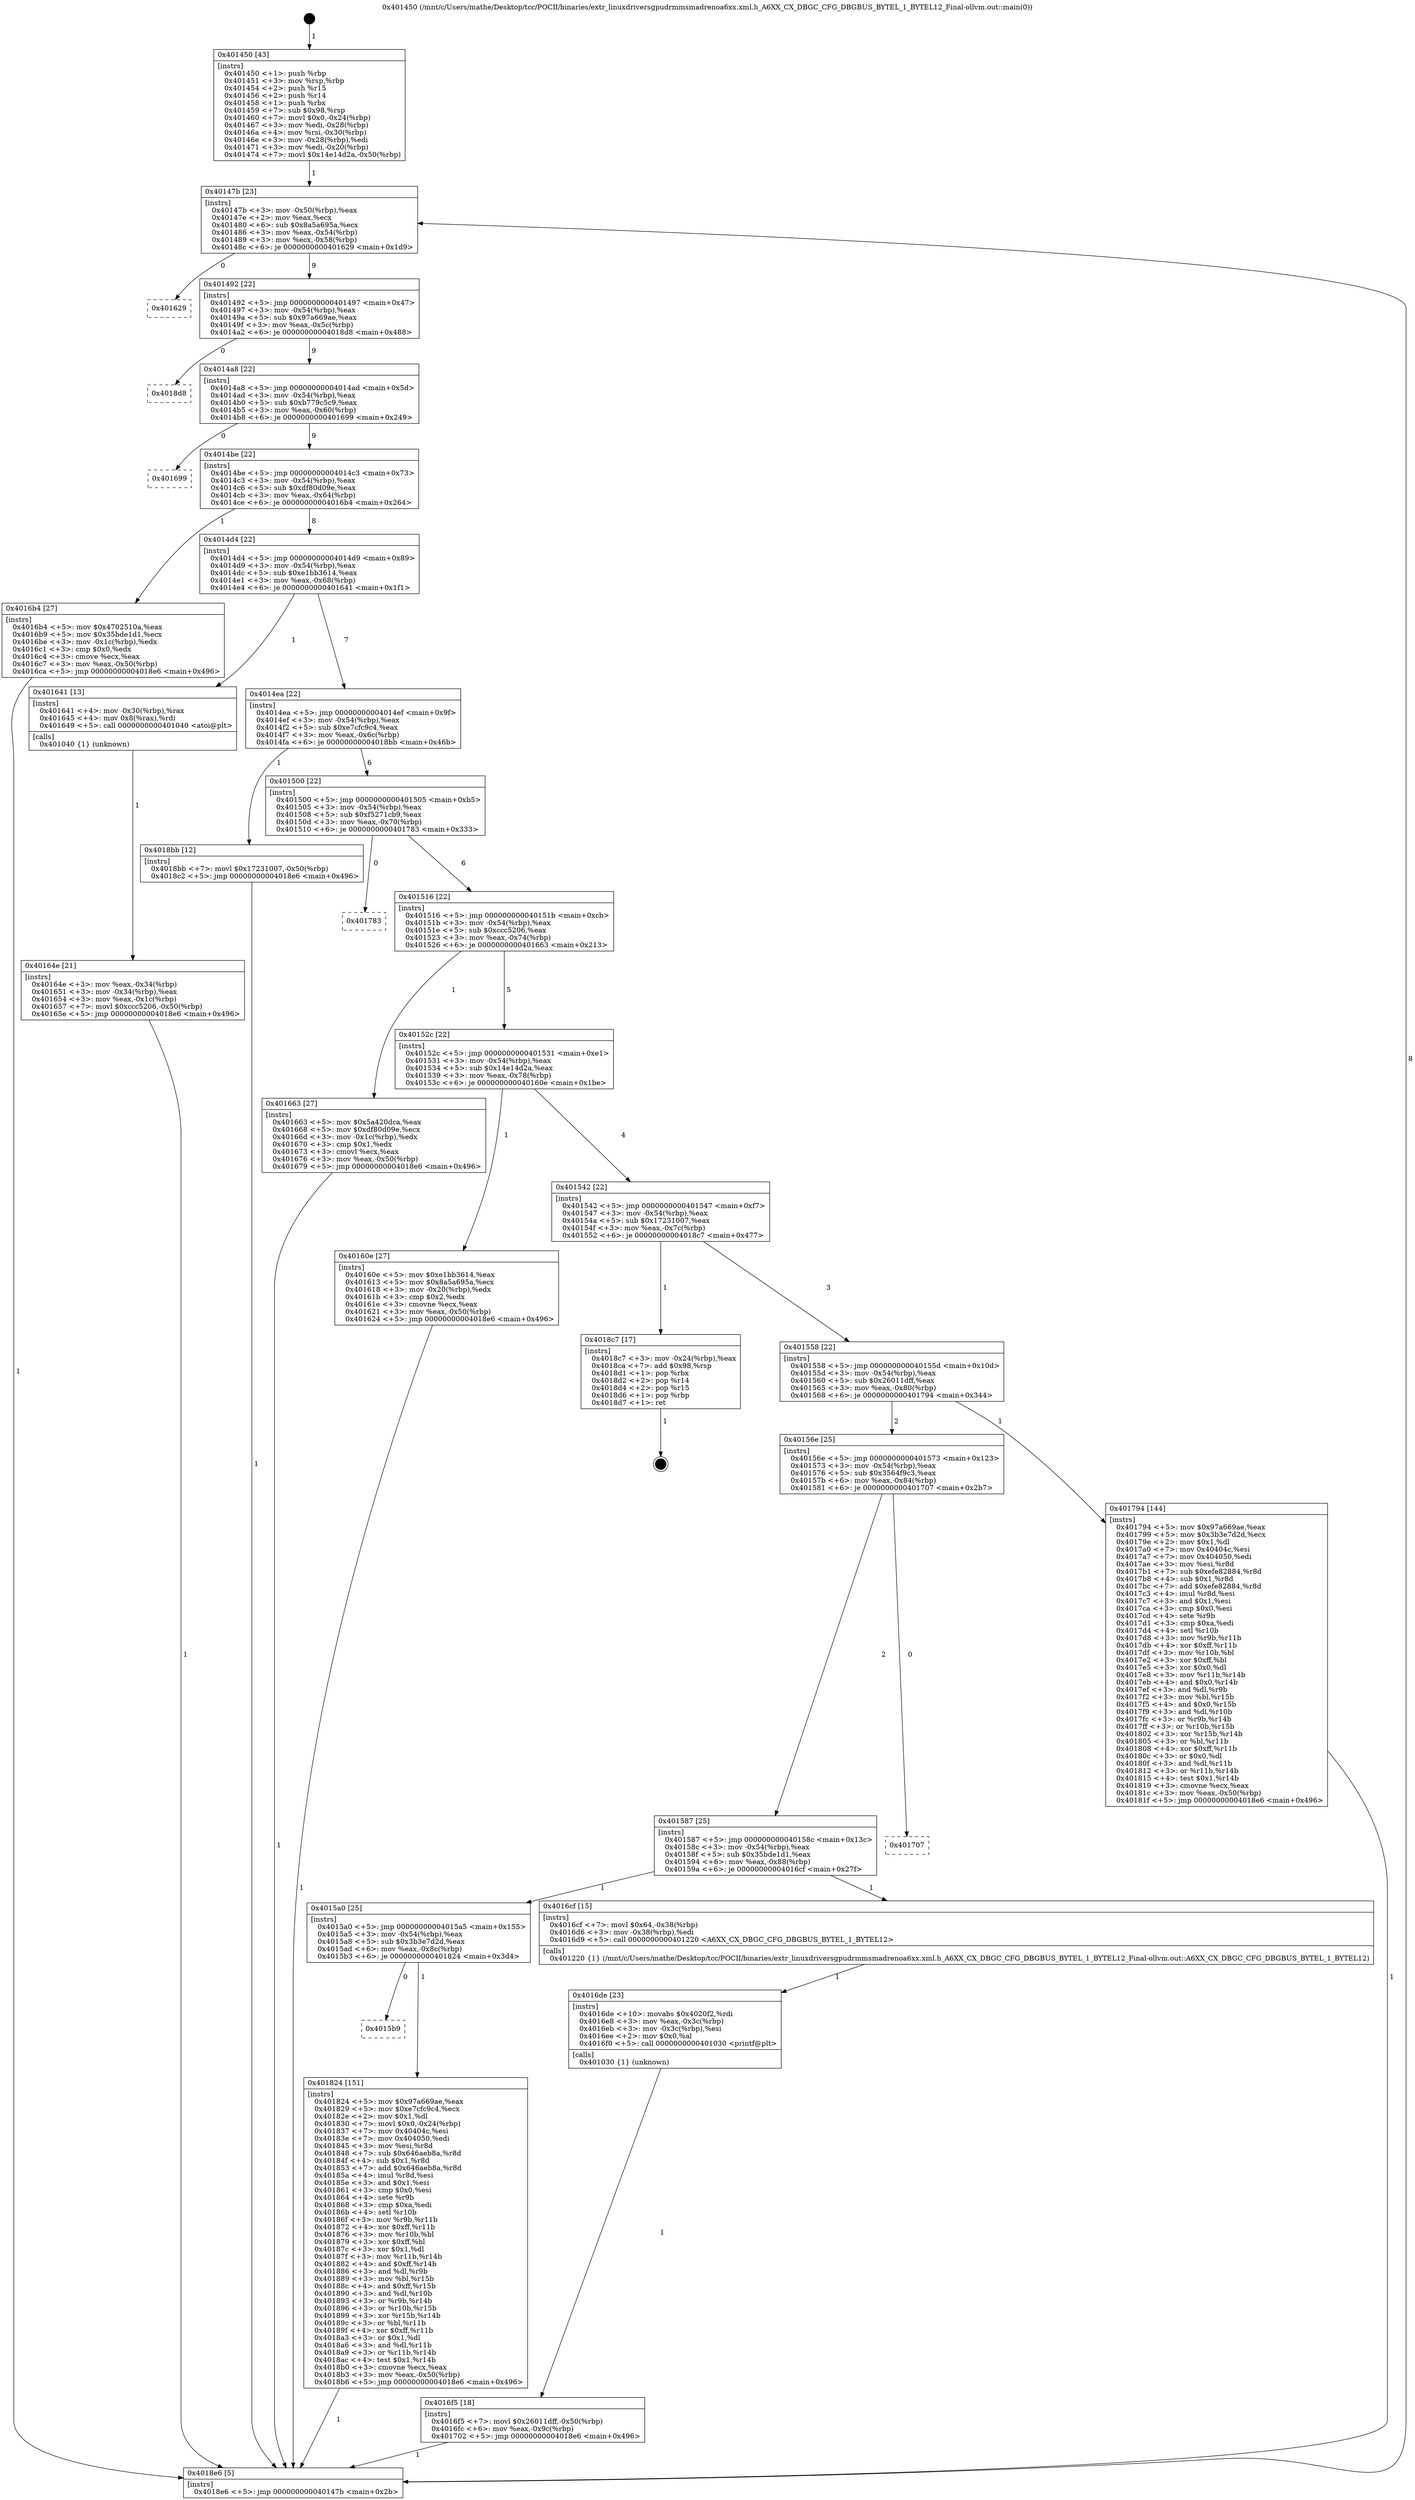 digraph "0x401450" {
  label = "0x401450 (/mnt/c/Users/mathe/Desktop/tcc/POCII/binaries/extr_linuxdriversgpudrmmsmadrenoa6xx.xml.h_A6XX_CX_DBGC_CFG_DBGBUS_BYTEL_1_BYTEL12_Final-ollvm.out::main(0))"
  labelloc = "t"
  node[shape=record]

  Entry [label="",width=0.3,height=0.3,shape=circle,fillcolor=black,style=filled]
  "0x40147b" [label="{
     0x40147b [23]\l
     | [instrs]\l
     &nbsp;&nbsp;0x40147b \<+3\>: mov -0x50(%rbp),%eax\l
     &nbsp;&nbsp;0x40147e \<+2\>: mov %eax,%ecx\l
     &nbsp;&nbsp;0x401480 \<+6\>: sub $0x8a5a695a,%ecx\l
     &nbsp;&nbsp;0x401486 \<+3\>: mov %eax,-0x54(%rbp)\l
     &nbsp;&nbsp;0x401489 \<+3\>: mov %ecx,-0x58(%rbp)\l
     &nbsp;&nbsp;0x40148c \<+6\>: je 0000000000401629 \<main+0x1d9\>\l
  }"]
  "0x401629" [label="{
     0x401629\l
  }", style=dashed]
  "0x401492" [label="{
     0x401492 [22]\l
     | [instrs]\l
     &nbsp;&nbsp;0x401492 \<+5\>: jmp 0000000000401497 \<main+0x47\>\l
     &nbsp;&nbsp;0x401497 \<+3\>: mov -0x54(%rbp),%eax\l
     &nbsp;&nbsp;0x40149a \<+5\>: sub $0x97a669ae,%eax\l
     &nbsp;&nbsp;0x40149f \<+3\>: mov %eax,-0x5c(%rbp)\l
     &nbsp;&nbsp;0x4014a2 \<+6\>: je 00000000004018d8 \<main+0x488\>\l
  }"]
  Exit [label="",width=0.3,height=0.3,shape=circle,fillcolor=black,style=filled,peripheries=2]
  "0x4018d8" [label="{
     0x4018d8\l
  }", style=dashed]
  "0x4014a8" [label="{
     0x4014a8 [22]\l
     | [instrs]\l
     &nbsp;&nbsp;0x4014a8 \<+5\>: jmp 00000000004014ad \<main+0x5d\>\l
     &nbsp;&nbsp;0x4014ad \<+3\>: mov -0x54(%rbp),%eax\l
     &nbsp;&nbsp;0x4014b0 \<+5\>: sub $0xb779c5c9,%eax\l
     &nbsp;&nbsp;0x4014b5 \<+3\>: mov %eax,-0x60(%rbp)\l
     &nbsp;&nbsp;0x4014b8 \<+6\>: je 0000000000401699 \<main+0x249\>\l
  }"]
  "0x4015b9" [label="{
     0x4015b9\l
  }", style=dashed]
  "0x401699" [label="{
     0x401699\l
  }", style=dashed]
  "0x4014be" [label="{
     0x4014be [22]\l
     | [instrs]\l
     &nbsp;&nbsp;0x4014be \<+5\>: jmp 00000000004014c3 \<main+0x73\>\l
     &nbsp;&nbsp;0x4014c3 \<+3\>: mov -0x54(%rbp),%eax\l
     &nbsp;&nbsp;0x4014c6 \<+5\>: sub $0xdf80d09e,%eax\l
     &nbsp;&nbsp;0x4014cb \<+3\>: mov %eax,-0x64(%rbp)\l
     &nbsp;&nbsp;0x4014ce \<+6\>: je 00000000004016b4 \<main+0x264\>\l
  }"]
  "0x401824" [label="{
     0x401824 [151]\l
     | [instrs]\l
     &nbsp;&nbsp;0x401824 \<+5\>: mov $0x97a669ae,%eax\l
     &nbsp;&nbsp;0x401829 \<+5\>: mov $0xe7cfc9c4,%ecx\l
     &nbsp;&nbsp;0x40182e \<+2\>: mov $0x1,%dl\l
     &nbsp;&nbsp;0x401830 \<+7\>: movl $0x0,-0x24(%rbp)\l
     &nbsp;&nbsp;0x401837 \<+7\>: mov 0x40404c,%esi\l
     &nbsp;&nbsp;0x40183e \<+7\>: mov 0x404050,%edi\l
     &nbsp;&nbsp;0x401845 \<+3\>: mov %esi,%r8d\l
     &nbsp;&nbsp;0x401848 \<+7\>: sub $0x646aeb8a,%r8d\l
     &nbsp;&nbsp;0x40184f \<+4\>: sub $0x1,%r8d\l
     &nbsp;&nbsp;0x401853 \<+7\>: add $0x646aeb8a,%r8d\l
     &nbsp;&nbsp;0x40185a \<+4\>: imul %r8d,%esi\l
     &nbsp;&nbsp;0x40185e \<+3\>: and $0x1,%esi\l
     &nbsp;&nbsp;0x401861 \<+3\>: cmp $0x0,%esi\l
     &nbsp;&nbsp;0x401864 \<+4\>: sete %r9b\l
     &nbsp;&nbsp;0x401868 \<+3\>: cmp $0xa,%edi\l
     &nbsp;&nbsp;0x40186b \<+4\>: setl %r10b\l
     &nbsp;&nbsp;0x40186f \<+3\>: mov %r9b,%r11b\l
     &nbsp;&nbsp;0x401872 \<+4\>: xor $0xff,%r11b\l
     &nbsp;&nbsp;0x401876 \<+3\>: mov %r10b,%bl\l
     &nbsp;&nbsp;0x401879 \<+3\>: xor $0xff,%bl\l
     &nbsp;&nbsp;0x40187c \<+3\>: xor $0x1,%dl\l
     &nbsp;&nbsp;0x40187f \<+3\>: mov %r11b,%r14b\l
     &nbsp;&nbsp;0x401882 \<+4\>: and $0xff,%r14b\l
     &nbsp;&nbsp;0x401886 \<+3\>: and %dl,%r9b\l
     &nbsp;&nbsp;0x401889 \<+3\>: mov %bl,%r15b\l
     &nbsp;&nbsp;0x40188c \<+4\>: and $0xff,%r15b\l
     &nbsp;&nbsp;0x401890 \<+3\>: and %dl,%r10b\l
     &nbsp;&nbsp;0x401893 \<+3\>: or %r9b,%r14b\l
     &nbsp;&nbsp;0x401896 \<+3\>: or %r10b,%r15b\l
     &nbsp;&nbsp;0x401899 \<+3\>: xor %r15b,%r14b\l
     &nbsp;&nbsp;0x40189c \<+3\>: or %bl,%r11b\l
     &nbsp;&nbsp;0x40189f \<+4\>: xor $0xff,%r11b\l
     &nbsp;&nbsp;0x4018a3 \<+3\>: or $0x1,%dl\l
     &nbsp;&nbsp;0x4018a6 \<+3\>: and %dl,%r11b\l
     &nbsp;&nbsp;0x4018a9 \<+3\>: or %r11b,%r14b\l
     &nbsp;&nbsp;0x4018ac \<+4\>: test $0x1,%r14b\l
     &nbsp;&nbsp;0x4018b0 \<+3\>: cmovne %ecx,%eax\l
     &nbsp;&nbsp;0x4018b3 \<+3\>: mov %eax,-0x50(%rbp)\l
     &nbsp;&nbsp;0x4018b6 \<+5\>: jmp 00000000004018e6 \<main+0x496\>\l
  }"]
  "0x4016b4" [label="{
     0x4016b4 [27]\l
     | [instrs]\l
     &nbsp;&nbsp;0x4016b4 \<+5\>: mov $0x4702510a,%eax\l
     &nbsp;&nbsp;0x4016b9 \<+5\>: mov $0x35bde1d1,%ecx\l
     &nbsp;&nbsp;0x4016be \<+3\>: mov -0x1c(%rbp),%edx\l
     &nbsp;&nbsp;0x4016c1 \<+3\>: cmp $0x0,%edx\l
     &nbsp;&nbsp;0x4016c4 \<+3\>: cmove %ecx,%eax\l
     &nbsp;&nbsp;0x4016c7 \<+3\>: mov %eax,-0x50(%rbp)\l
     &nbsp;&nbsp;0x4016ca \<+5\>: jmp 00000000004018e6 \<main+0x496\>\l
  }"]
  "0x4014d4" [label="{
     0x4014d4 [22]\l
     | [instrs]\l
     &nbsp;&nbsp;0x4014d4 \<+5\>: jmp 00000000004014d9 \<main+0x89\>\l
     &nbsp;&nbsp;0x4014d9 \<+3\>: mov -0x54(%rbp),%eax\l
     &nbsp;&nbsp;0x4014dc \<+5\>: sub $0xe1bb3614,%eax\l
     &nbsp;&nbsp;0x4014e1 \<+3\>: mov %eax,-0x68(%rbp)\l
     &nbsp;&nbsp;0x4014e4 \<+6\>: je 0000000000401641 \<main+0x1f1\>\l
  }"]
  "0x4016f5" [label="{
     0x4016f5 [18]\l
     | [instrs]\l
     &nbsp;&nbsp;0x4016f5 \<+7\>: movl $0x26011dff,-0x50(%rbp)\l
     &nbsp;&nbsp;0x4016fc \<+6\>: mov %eax,-0x9c(%rbp)\l
     &nbsp;&nbsp;0x401702 \<+5\>: jmp 00000000004018e6 \<main+0x496\>\l
  }"]
  "0x401641" [label="{
     0x401641 [13]\l
     | [instrs]\l
     &nbsp;&nbsp;0x401641 \<+4\>: mov -0x30(%rbp),%rax\l
     &nbsp;&nbsp;0x401645 \<+4\>: mov 0x8(%rax),%rdi\l
     &nbsp;&nbsp;0x401649 \<+5\>: call 0000000000401040 \<atoi@plt\>\l
     | [calls]\l
     &nbsp;&nbsp;0x401040 \{1\} (unknown)\l
  }"]
  "0x4014ea" [label="{
     0x4014ea [22]\l
     | [instrs]\l
     &nbsp;&nbsp;0x4014ea \<+5\>: jmp 00000000004014ef \<main+0x9f\>\l
     &nbsp;&nbsp;0x4014ef \<+3\>: mov -0x54(%rbp),%eax\l
     &nbsp;&nbsp;0x4014f2 \<+5\>: sub $0xe7cfc9c4,%eax\l
     &nbsp;&nbsp;0x4014f7 \<+3\>: mov %eax,-0x6c(%rbp)\l
     &nbsp;&nbsp;0x4014fa \<+6\>: je 00000000004018bb \<main+0x46b\>\l
  }"]
  "0x4016de" [label="{
     0x4016de [23]\l
     | [instrs]\l
     &nbsp;&nbsp;0x4016de \<+10\>: movabs $0x4020f2,%rdi\l
     &nbsp;&nbsp;0x4016e8 \<+3\>: mov %eax,-0x3c(%rbp)\l
     &nbsp;&nbsp;0x4016eb \<+3\>: mov -0x3c(%rbp),%esi\l
     &nbsp;&nbsp;0x4016ee \<+2\>: mov $0x0,%al\l
     &nbsp;&nbsp;0x4016f0 \<+5\>: call 0000000000401030 \<printf@plt\>\l
     | [calls]\l
     &nbsp;&nbsp;0x401030 \{1\} (unknown)\l
  }"]
  "0x4018bb" [label="{
     0x4018bb [12]\l
     | [instrs]\l
     &nbsp;&nbsp;0x4018bb \<+7\>: movl $0x17231007,-0x50(%rbp)\l
     &nbsp;&nbsp;0x4018c2 \<+5\>: jmp 00000000004018e6 \<main+0x496\>\l
  }"]
  "0x401500" [label="{
     0x401500 [22]\l
     | [instrs]\l
     &nbsp;&nbsp;0x401500 \<+5\>: jmp 0000000000401505 \<main+0xb5\>\l
     &nbsp;&nbsp;0x401505 \<+3\>: mov -0x54(%rbp),%eax\l
     &nbsp;&nbsp;0x401508 \<+5\>: sub $0xf5271cb9,%eax\l
     &nbsp;&nbsp;0x40150d \<+3\>: mov %eax,-0x70(%rbp)\l
     &nbsp;&nbsp;0x401510 \<+6\>: je 0000000000401783 \<main+0x333\>\l
  }"]
  "0x4015a0" [label="{
     0x4015a0 [25]\l
     | [instrs]\l
     &nbsp;&nbsp;0x4015a0 \<+5\>: jmp 00000000004015a5 \<main+0x155\>\l
     &nbsp;&nbsp;0x4015a5 \<+3\>: mov -0x54(%rbp),%eax\l
     &nbsp;&nbsp;0x4015a8 \<+5\>: sub $0x3b3e7d2d,%eax\l
     &nbsp;&nbsp;0x4015ad \<+6\>: mov %eax,-0x8c(%rbp)\l
     &nbsp;&nbsp;0x4015b3 \<+6\>: je 0000000000401824 \<main+0x3d4\>\l
  }"]
  "0x401783" [label="{
     0x401783\l
  }", style=dashed]
  "0x401516" [label="{
     0x401516 [22]\l
     | [instrs]\l
     &nbsp;&nbsp;0x401516 \<+5\>: jmp 000000000040151b \<main+0xcb\>\l
     &nbsp;&nbsp;0x40151b \<+3\>: mov -0x54(%rbp),%eax\l
     &nbsp;&nbsp;0x40151e \<+5\>: sub $0xccc5206,%eax\l
     &nbsp;&nbsp;0x401523 \<+3\>: mov %eax,-0x74(%rbp)\l
     &nbsp;&nbsp;0x401526 \<+6\>: je 0000000000401663 \<main+0x213\>\l
  }"]
  "0x4016cf" [label="{
     0x4016cf [15]\l
     | [instrs]\l
     &nbsp;&nbsp;0x4016cf \<+7\>: movl $0x64,-0x38(%rbp)\l
     &nbsp;&nbsp;0x4016d6 \<+3\>: mov -0x38(%rbp),%edi\l
     &nbsp;&nbsp;0x4016d9 \<+5\>: call 0000000000401220 \<A6XX_CX_DBGC_CFG_DBGBUS_BYTEL_1_BYTEL12\>\l
     | [calls]\l
     &nbsp;&nbsp;0x401220 \{1\} (/mnt/c/Users/mathe/Desktop/tcc/POCII/binaries/extr_linuxdriversgpudrmmsmadrenoa6xx.xml.h_A6XX_CX_DBGC_CFG_DBGBUS_BYTEL_1_BYTEL12_Final-ollvm.out::A6XX_CX_DBGC_CFG_DBGBUS_BYTEL_1_BYTEL12)\l
  }"]
  "0x401663" [label="{
     0x401663 [27]\l
     | [instrs]\l
     &nbsp;&nbsp;0x401663 \<+5\>: mov $0x5a420dca,%eax\l
     &nbsp;&nbsp;0x401668 \<+5\>: mov $0xdf80d09e,%ecx\l
     &nbsp;&nbsp;0x40166d \<+3\>: mov -0x1c(%rbp),%edx\l
     &nbsp;&nbsp;0x401670 \<+3\>: cmp $0x1,%edx\l
     &nbsp;&nbsp;0x401673 \<+3\>: cmovl %ecx,%eax\l
     &nbsp;&nbsp;0x401676 \<+3\>: mov %eax,-0x50(%rbp)\l
     &nbsp;&nbsp;0x401679 \<+5\>: jmp 00000000004018e6 \<main+0x496\>\l
  }"]
  "0x40152c" [label="{
     0x40152c [22]\l
     | [instrs]\l
     &nbsp;&nbsp;0x40152c \<+5\>: jmp 0000000000401531 \<main+0xe1\>\l
     &nbsp;&nbsp;0x401531 \<+3\>: mov -0x54(%rbp),%eax\l
     &nbsp;&nbsp;0x401534 \<+5\>: sub $0x14e14d2a,%eax\l
     &nbsp;&nbsp;0x401539 \<+3\>: mov %eax,-0x78(%rbp)\l
     &nbsp;&nbsp;0x40153c \<+6\>: je 000000000040160e \<main+0x1be\>\l
  }"]
  "0x401587" [label="{
     0x401587 [25]\l
     | [instrs]\l
     &nbsp;&nbsp;0x401587 \<+5\>: jmp 000000000040158c \<main+0x13c\>\l
     &nbsp;&nbsp;0x40158c \<+3\>: mov -0x54(%rbp),%eax\l
     &nbsp;&nbsp;0x40158f \<+5\>: sub $0x35bde1d1,%eax\l
     &nbsp;&nbsp;0x401594 \<+6\>: mov %eax,-0x88(%rbp)\l
     &nbsp;&nbsp;0x40159a \<+6\>: je 00000000004016cf \<main+0x27f\>\l
  }"]
  "0x40160e" [label="{
     0x40160e [27]\l
     | [instrs]\l
     &nbsp;&nbsp;0x40160e \<+5\>: mov $0xe1bb3614,%eax\l
     &nbsp;&nbsp;0x401613 \<+5\>: mov $0x8a5a695a,%ecx\l
     &nbsp;&nbsp;0x401618 \<+3\>: mov -0x20(%rbp),%edx\l
     &nbsp;&nbsp;0x40161b \<+3\>: cmp $0x2,%edx\l
     &nbsp;&nbsp;0x40161e \<+3\>: cmovne %ecx,%eax\l
     &nbsp;&nbsp;0x401621 \<+3\>: mov %eax,-0x50(%rbp)\l
     &nbsp;&nbsp;0x401624 \<+5\>: jmp 00000000004018e6 \<main+0x496\>\l
  }"]
  "0x401542" [label="{
     0x401542 [22]\l
     | [instrs]\l
     &nbsp;&nbsp;0x401542 \<+5\>: jmp 0000000000401547 \<main+0xf7\>\l
     &nbsp;&nbsp;0x401547 \<+3\>: mov -0x54(%rbp),%eax\l
     &nbsp;&nbsp;0x40154a \<+5\>: sub $0x17231007,%eax\l
     &nbsp;&nbsp;0x40154f \<+3\>: mov %eax,-0x7c(%rbp)\l
     &nbsp;&nbsp;0x401552 \<+6\>: je 00000000004018c7 \<main+0x477\>\l
  }"]
  "0x4018e6" [label="{
     0x4018e6 [5]\l
     | [instrs]\l
     &nbsp;&nbsp;0x4018e6 \<+5\>: jmp 000000000040147b \<main+0x2b\>\l
  }"]
  "0x401450" [label="{
     0x401450 [43]\l
     | [instrs]\l
     &nbsp;&nbsp;0x401450 \<+1\>: push %rbp\l
     &nbsp;&nbsp;0x401451 \<+3\>: mov %rsp,%rbp\l
     &nbsp;&nbsp;0x401454 \<+2\>: push %r15\l
     &nbsp;&nbsp;0x401456 \<+2\>: push %r14\l
     &nbsp;&nbsp;0x401458 \<+1\>: push %rbx\l
     &nbsp;&nbsp;0x401459 \<+7\>: sub $0x98,%rsp\l
     &nbsp;&nbsp;0x401460 \<+7\>: movl $0x0,-0x24(%rbp)\l
     &nbsp;&nbsp;0x401467 \<+3\>: mov %edi,-0x28(%rbp)\l
     &nbsp;&nbsp;0x40146a \<+4\>: mov %rsi,-0x30(%rbp)\l
     &nbsp;&nbsp;0x40146e \<+3\>: mov -0x28(%rbp),%edi\l
     &nbsp;&nbsp;0x401471 \<+3\>: mov %edi,-0x20(%rbp)\l
     &nbsp;&nbsp;0x401474 \<+7\>: movl $0x14e14d2a,-0x50(%rbp)\l
  }"]
  "0x40164e" [label="{
     0x40164e [21]\l
     | [instrs]\l
     &nbsp;&nbsp;0x40164e \<+3\>: mov %eax,-0x34(%rbp)\l
     &nbsp;&nbsp;0x401651 \<+3\>: mov -0x34(%rbp),%eax\l
     &nbsp;&nbsp;0x401654 \<+3\>: mov %eax,-0x1c(%rbp)\l
     &nbsp;&nbsp;0x401657 \<+7\>: movl $0xccc5206,-0x50(%rbp)\l
     &nbsp;&nbsp;0x40165e \<+5\>: jmp 00000000004018e6 \<main+0x496\>\l
  }"]
  "0x401707" [label="{
     0x401707\l
  }", style=dashed]
  "0x4018c7" [label="{
     0x4018c7 [17]\l
     | [instrs]\l
     &nbsp;&nbsp;0x4018c7 \<+3\>: mov -0x24(%rbp),%eax\l
     &nbsp;&nbsp;0x4018ca \<+7\>: add $0x98,%rsp\l
     &nbsp;&nbsp;0x4018d1 \<+1\>: pop %rbx\l
     &nbsp;&nbsp;0x4018d2 \<+2\>: pop %r14\l
     &nbsp;&nbsp;0x4018d4 \<+2\>: pop %r15\l
     &nbsp;&nbsp;0x4018d6 \<+1\>: pop %rbp\l
     &nbsp;&nbsp;0x4018d7 \<+1\>: ret\l
  }"]
  "0x401558" [label="{
     0x401558 [22]\l
     | [instrs]\l
     &nbsp;&nbsp;0x401558 \<+5\>: jmp 000000000040155d \<main+0x10d\>\l
     &nbsp;&nbsp;0x40155d \<+3\>: mov -0x54(%rbp),%eax\l
     &nbsp;&nbsp;0x401560 \<+5\>: sub $0x26011dff,%eax\l
     &nbsp;&nbsp;0x401565 \<+3\>: mov %eax,-0x80(%rbp)\l
     &nbsp;&nbsp;0x401568 \<+6\>: je 0000000000401794 \<main+0x344\>\l
  }"]
  "0x40156e" [label="{
     0x40156e [25]\l
     | [instrs]\l
     &nbsp;&nbsp;0x40156e \<+5\>: jmp 0000000000401573 \<main+0x123\>\l
     &nbsp;&nbsp;0x401573 \<+3\>: mov -0x54(%rbp),%eax\l
     &nbsp;&nbsp;0x401576 \<+5\>: sub $0x3564f9c3,%eax\l
     &nbsp;&nbsp;0x40157b \<+6\>: mov %eax,-0x84(%rbp)\l
     &nbsp;&nbsp;0x401581 \<+6\>: je 0000000000401707 \<main+0x2b7\>\l
  }"]
  "0x401794" [label="{
     0x401794 [144]\l
     | [instrs]\l
     &nbsp;&nbsp;0x401794 \<+5\>: mov $0x97a669ae,%eax\l
     &nbsp;&nbsp;0x401799 \<+5\>: mov $0x3b3e7d2d,%ecx\l
     &nbsp;&nbsp;0x40179e \<+2\>: mov $0x1,%dl\l
     &nbsp;&nbsp;0x4017a0 \<+7\>: mov 0x40404c,%esi\l
     &nbsp;&nbsp;0x4017a7 \<+7\>: mov 0x404050,%edi\l
     &nbsp;&nbsp;0x4017ae \<+3\>: mov %esi,%r8d\l
     &nbsp;&nbsp;0x4017b1 \<+7\>: sub $0xefe82884,%r8d\l
     &nbsp;&nbsp;0x4017b8 \<+4\>: sub $0x1,%r8d\l
     &nbsp;&nbsp;0x4017bc \<+7\>: add $0xefe82884,%r8d\l
     &nbsp;&nbsp;0x4017c3 \<+4\>: imul %r8d,%esi\l
     &nbsp;&nbsp;0x4017c7 \<+3\>: and $0x1,%esi\l
     &nbsp;&nbsp;0x4017ca \<+3\>: cmp $0x0,%esi\l
     &nbsp;&nbsp;0x4017cd \<+4\>: sete %r9b\l
     &nbsp;&nbsp;0x4017d1 \<+3\>: cmp $0xa,%edi\l
     &nbsp;&nbsp;0x4017d4 \<+4\>: setl %r10b\l
     &nbsp;&nbsp;0x4017d8 \<+3\>: mov %r9b,%r11b\l
     &nbsp;&nbsp;0x4017db \<+4\>: xor $0xff,%r11b\l
     &nbsp;&nbsp;0x4017df \<+3\>: mov %r10b,%bl\l
     &nbsp;&nbsp;0x4017e2 \<+3\>: xor $0xff,%bl\l
     &nbsp;&nbsp;0x4017e5 \<+3\>: xor $0x0,%dl\l
     &nbsp;&nbsp;0x4017e8 \<+3\>: mov %r11b,%r14b\l
     &nbsp;&nbsp;0x4017eb \<+4\>: and $0x0,%r14b\l
     &nbsp;&nbsp;0x4017ef \<+3\>: and %dl,%r9b\l
     &nbsp;&nbsp;0x4017f2 \<+3\>: mov %bl,%r15b\l
     &nbsp;&nbsp;0x4017f5 \<+4\>: and $0x0,%r15b\l
     &nbsp;&nbsp;0x4017f9 \<+3\>: and %dl,%r10b\l
     &nbsp;&nbsp;0x4017fc \<+3\>: or %r9b,%r14b\l
     &nbsp;&nbsp;0x4017ff \<+3\>: or %r10b,%r15b\l
     &nbsp;&nbsp;0x401802 \<+3\>: xor %r15b,%r14b\l
     &nbsp;&nbsp;0x401805 \<+3\>: or %bl,%r11b\l
     &nbsp;&nbsp;0x401808 \<+4\>: xor $0xff,%r11b\l
     &nbsp;&nbsp;0x40180c \<+3\>: or $0x0,%dl\l
     &nbsp;&nbsp;0x40180f \<+3\>: and %dl,%r11b\l
     &nbsp;&nbsp;0x401812 \<+3\>: or %r11b,%r14b\l
     &nbsp;&nbsp;0x401815 \<+4\>: test $0x1,%r14b\l
     &nbsp;&nbsp;0x401819 \<+3\>: cmovne %ecx,%eax\l
     &nbsp;&nbsp;0x40181c \<+3\>: mov %eax,-0x50(%rbp)\l
     &nbsp;&nbsp;0x40181f \<+5\>: jmp 00000000004018e6 \<main+0x496\>\l
  }"]
  Entry -> "0x401450" [label=" 1"]
  "0x40147b" -> "0x401629" [label=" 0"]
  "0x40147b" -> "0x401492" [label=" 9"]
  "0x4018c7" -> Exit [label=" 1"]
  "0x401492" -> "0x4018d8" [label=" 0"]
  "0x401492" -> "0x4014a8" [label=" 9"]
  "0x4018bb" -> "0x4018e6" [label=" 1"]
  "0x4014a8" -> "0x401699" [label=" 0"]
  "0x4014a8" -> "0x4014be" [label=" 9"]
  "0x401824" -> "0x4018e6" [label=" 1"]
  "0x4014be" -> "0x4016b4" [label=" 1"]
  "0x4014be" -> "0x4014d4" [label=" 8"]
  "0x4015a0" -> "0x4015b9" [label=" 0"]
  "0x4014d4" -> "0x401641" [label=" 1"]
  "0x4014d4" -> "0x4014ea" [label=" 7"]
  "0x4015a0" -> "0x401824" [label=" 1"]
  "0x4014ea" -> "0x4018bb" [label=" 1"]
  "0x4014ea" -> "0x401500" [label=" 6"]
  "0x401794" -> "0x4018e6" [label=" 1"]
  "0x401500" -> "0x401783" [label=" 0"]
  "0x401500" -> "0x401516" [label=" 6"]
  "0x4016f5" -> "0x4018e6" [label=" 1"]
  "0x401516" -> "0x401663" [label=" 1"]
  "0x401516" -> "0x40152c" [label=" 5"]
  "0x4016de" -> "0x4016f5" [label=" 1"]
  "0x40152c" -> "0x40160e" [label=" 1"]
  "0x40152c" -> "0x401542" [label=" 4"]
  "0x40160e" -> "0x4018e6" [label=" 1"]
  "0x401450" -> "0x40147b" [label=" 1"]
  "0x4018e6" -> "0x40147b" [label=" 8"]
  "0x401641" -> "0x40164e" [label=" 1"]
  "0x40164e" -> "0x4018e6" [label=" 1"]
  "0x401663" -> "0x4018e6" [label=" 1"]
  "0x4016b4" -> "0x4018e6" [label=" 1"]
  "0x401587" -> "0x4015a0" [label=" 1"]
  "0x401542" -> "0x4018c7" [label=" 1"]
  "0x401542" -> "0x401558" [label=" 3"]
  "0x401587" -> "0x4016cf" [label=" 1"]
  "0x401558" -> "0x401794" [label=" 1"]
  "0x401558" -> "0x40156e" [label=" 2"]
  "0x4016cf" -> "0x4016de" [label=" 1"]
  "0x40156e" -> "0x401707" [label=" 0"]
  "0x40156e" -> "0x401587" [label=" 2"]
}
